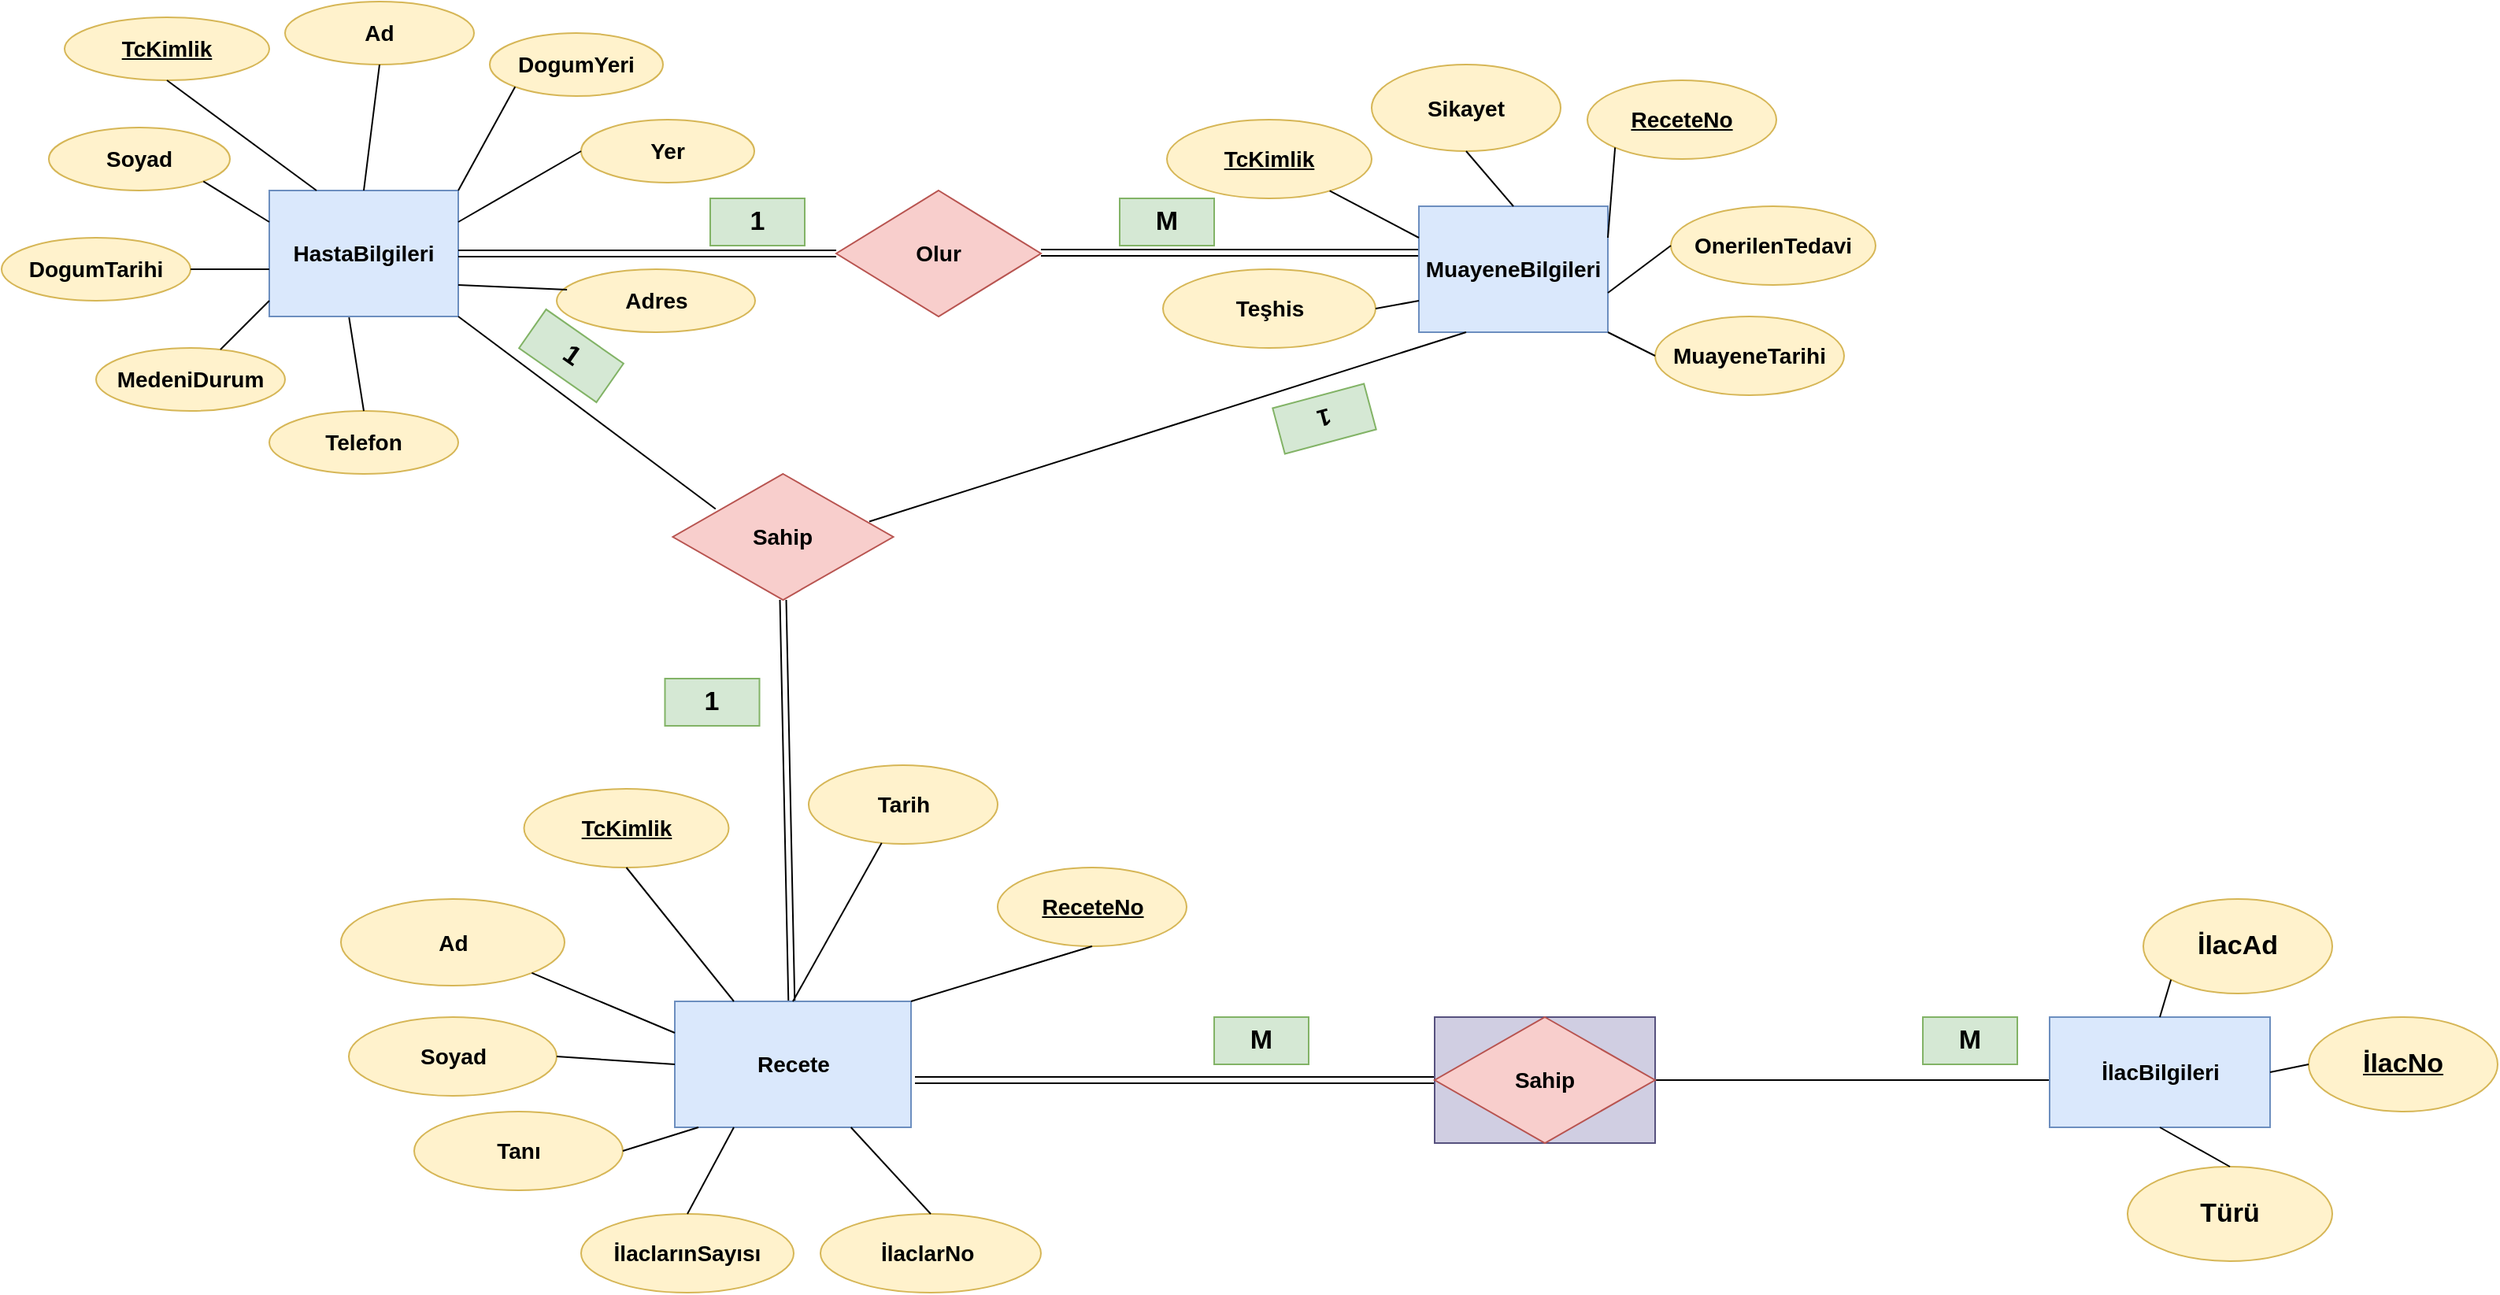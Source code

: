 <mxfile version="20.8.3" type="device"><diagram id="C5RBs43oDa-KdzZeNtuy" name="Page-1"><mxGraphModel dx="1877" dy="491" grid="1" gridSize="10" guides="1" tooltips="1" connect="1" arrows="1" fold="1" page="1" pageScale="1" pageWidth="827" pageHeight="1169" math="0" shadow="0"><root><mxCell id="WIyWlLk6GJQsqaUBKTNV-0"/><mxCell id="WIyWlLk6GJQsqaUBKTNV-1" parent="WIyWlLk6GJQsqaUBKTNV-0"/><mxCell id="54tEQlvyBm7EcHpkBy6w-0" value="HastaBilgileri" style="rounded=0;whiteSpace=wrap;html=1;fillColor=#dae8fc;strokeColor=#6c8ebf;fontStyle=1;fontSize=14;" parent="WIyWlLk6GJQsqaUBKTNV-1" vertex="1"><mxGeometry x="110" y="130" width="120" height="80" as="geometry"/></mxCell><mxCell id="54tEQlvyBm7EcHpkBy6w-1" value="&lt;b&gt;&lt;u&gt;TcKimlik&lt;/u&gt;&lt;/b&gt;" style="ellipse;whiteSpace=wrap;html=1;fontSize=14;fillColor=#fff2cc;strokeColor=#d6b656;" parent="WIyWlLk6GJQsqaUBKTNV-1" vertex="1"><mxGeometry x="-20" y="20" width="130" height="40" as="geometry"/></mxCell><mxCell id="54tEQlvyBm7EcHpkBy6w-2" value="&lt;b&gt;Ad&lt;/b&gt;" style="ellipse;whiteSpace=wrap;html=1;fontSize=14;fillColor=#fff2cc;strokeColor=#d6b656;" parent="WIyWlLk6GJQsqaUBKTNV-1" vertex="1"><mxGeometry x="120" y="10" width="120" height="40" as="geometry"/></mxCell><mxCell id="54tEQlvyBm7EcHpkBy6w-3" value="&lt;b&gt;Soyad&lt;/b&gt;" style="ellipse;whiteSpace=wrap;html=1;fontSize=14;fillColor=#fff2cc;strokeColor=#d6b656;" parent="WIyWlLk6GJQsqaUBKTNV-1" vertex="1"><mxGeometry x="-30" y="90" width="115" height="40" as="geometry"/></mxCell><mxCell id="54tEQlvyBm7EcHpkBy6w-4" value="&lt;b&gt;Yer&lt;/b&gt;" style="ellipse;whiteSpace=wrap;html=1;fontSize=14;fillColor=#fff2cc;strokeColor=#d6b656;" parent="WIyWlLk6GJQsqaUBKTNV-1" vertex="1"><mxGeometry x="308" y="85" width="110" height="40" as="geometry"/></mxCell><mxCell id="54tEQlvyBm7EcHpkBy6w-5" value="&lt;b&gt;Telefon&lt;/b&gt;" style="ellipse;whiteSpace=wrap;html=1;fontSize=14;fillColor=#fff2cc;strokeColor=#d6b656;" parent="WIyWlLk6GJQsqaUBKTNV-1" vertex="1"><mxGeometry x="110" y="270" width="120" height="40" as="geometry"/></mxCell><mxCell id="54tEQlvyBm7EcHpkBy6w-6" value="&lt;b&gt;DogumTarihi&lt;/b&gt;" style="ellipse;whiteSpace=wrap;html=1;fontSize=14;fillColor=#fff2cc;strokeColor=#d6b656;" parent="WIyWlLk6GJQsqaUBKTNV-1" vertex="1"><mxGeometry x="-60" y="160" width="120" height="40" as="geometry"/></mxCell><mxCell id="54tEQlvyBm7EcHpkBy6w-7" value="&lt;b&gt;MedeniDurum&lt;/b&gt;" style="ellipse;whiteSpace=wrap;html=1;fontSize=14;fillColor=#fff2cc;strokeColor=#d6b656;" parent="WIyWlLk6GJQsqaUBKTNV-1" vertex="1"><mxGeometry y="230" width="120" height="40" as="geometry"/></mxCell><mxCell id="54tEQlvyBm7EcHpkBy6w-8" value="&lt;b&gt;Adres&lt;/b&gt;" style="ellipse;whiteSpace=wrap;html=1;fontSize=14;fillColor=#fff2cc;strokeColor=#d6b656;" parent="WIyWlLk6GJQsqaUBKTNV-1" vertex="1"><mxGeometry x="292.5" y="180" width="126" height="40" as="geometry"/></mxCell><mxCell id="54tEQlvyBm7EcHpkBy6w-9" value="&lt;b&gt;DogumYeri&lt;/b&gt;" style="ellipse;whiteSpace=wrap;html=1;fontSize=14;fillColor=#fff2cc;strokeColor=#d6b656;" parent="WIyWlLk6GJQsqaUBKTNV-1" vertex="1"><mxGeometry x="250" y="30" width="110" height="40" as="geometry"/></mxCell><mxCell id="54tEQlvyBm7EcHpkBy6w-10" value="" style="endArrow=none;html=1;rounded=0;fontSize=14;entryX=0.5;entryY=1;entryDx=0;entryDy=0;exitX=0.25;exitY=0;exitDx=0;exitDy=0;" parent="WIyWlLk6GJQsqaUBKTNV-1" source="54tEQlvyBm7EcHpkBy6w-0" target="54tEQlvyBm7EcHpkBy6w-1" edge="1"><mxGeometry width="50" height="50" relative="1" as="geometry"><mxPoint x="110" y="120" as="sourcePoint"/><mxPoint x="110" y="80" as="targetPoint"/></mxGeometry></mxCell><mxCell id="54tEQlvyBm7EcHpkBy6w-11" value="" style="endArrow=none;html=1;rounded=0;fontSize=14;exitX=0.5;exitY=0;exitDx=0;exitDy=0;entryX=0.5;entryY=1;entryDx=0;entryDy=0;" parent="WIyWlLk6GJQsqaUBKTNV-1" source="54tEQlvyBm7EcHpkBy6w-0" target="54tEQlvyBm7EcHpkBy6w-2" edge="1"><mxGeometry width="50" height="50" relative="1" as="geometry"><mxPoint x="200" y="100" as="sourcePoint"/><mxPoint x="250" y="50" as="targetPoint"/></mxGeometry></mxCell><mxCell id="54tEQlvyBm7EcHpkBy6w-12" value="" style="endArrow=none;html=1;rounded=0;fontSize=14;entryX=1;entryY=1;entryDx=0;entryDy=0;exitX=0;exitY=0.25;exitDx=0;exitDy=0;" parent="WIyWlLk6GJQsqaUBKTNV-1" source="54tEQlvyBm7EcHpkBy6w-0" target="54tEQlvyBm7EcHpkBy6w-3" edge="1"><mxGeometry width="50" height="50" relative="1" as="geometry"><mxPoint x="40" y="200" as="sourcePoint"/><mxPoint x="90" y="150" as="targetPoint"/></mxGeometry></mxCell><mxCell id="54tEQlvyBm7EcHpkBy6w-13" value="" style="endArrow=none;html=1;rounded=0;fontSize=14;exitX=1;exitY=0;exitDx=0;exitDy=0;entryX=0;entryY=1;entryDx=0;entryDy=0;" parent="WIyWlLk6GJQsqaUBKTNV-1" source="54tEQlvyBm7EcHpkBy6w-0" target="54tEQlvyBm7EcHpkBy6w-9" edge="1"><mxGeometry width="50" height="50" relative="1" as="geometry"><mxPoint x="260" y="150" as="sourcePoint"/><mxPoint x="310" y="100" as="targetPoint"/></mxGeometry></mxCell><mxCell id="54tEQlvyBm7EcHpkBy6w-14" value="" style="endArrow=none;html=1;rounded=0;fontSize=14;exitX=1;exitY=0.5;exitDx=0;exitDy=0;" parent="WIyWlLk6GJQsqaUBKTNV-1" source="54tEQlvyBm7EcHpkBy6w-6" edge="1"><mxGeometry width="50" height="50" relative="1" as="geometry"><mxPoint x="60" y="220" as="sourcePoint"/><mxPoint x="110" y="180" as="targetPoint"/></mxGeometry></mxCell><mxCell id="54tEQlvyBm7EcHpkBy6w-15" value="" style="endArrow=none;html=1;rounded=0;fontSize=14;entryX=0;entryY=0.5;entryDx=0;entryDy=0;exitX=1;exitY=0.25;exitDx=0;exitDy=0;" parent="WIyWlLk6GJQsqaUBKTNV-1" source="54tEQlvyBm7EcHpkBy6w-0" target="54tEQlvyBm7EcHpkBy6w-4" edge="1"><mxGeometry width="50" height="50" relative="1" as="geometry"><mxPoint x="230" y="200" as="sourcePoint"/><mxPoint x="280" y="150" as="targetPoint"/></mxGeometry></mxCell><mxCell id="54tEQlvyBm7EcHpkBy6w-16" value="" style="endArrow=none;html=1;rounded=0;fontSize=14;" parent="WIyWlLk6GJQsqaUBKTNV-1" source="54tEQlvyBm7EcHpkBy6w-7" edge="1"><mxGeometry width="50" height="50" relative="1" as="geometry"><mxPoint x="60" y="250" as="sourcePoint"/><mxPoint x="110" y="200" as="targetPoint"/></mxGeometry></mxCell><mxCell id="54tEQlvyBm7EcHpkBy6w-17" value="" style="endArrow=none;html=1;rounded=0;fontSize=14;entryX=0.422;entryY=1.007;entryDx=0;entryDy=0;exitX=0.5;exitY=0;exitDx=0;exitDy=0;entryPerimeter=0;" parent="WIyWlLk6GJQsqaUBKTNV-1" source="54tEQlvyBm7EcHpkBy6w-5" target="54tEQlvyBm7EcHpkBy6w-0" edge="1"><mxGeometry width="50" height="50" relative="1" as="geometry"><mxPoint x="140" y="270" as="sourcePoint"/><mxPoint x="190" y="220" as="targetPoint"/></mxGeometry></mxCell><mxCell id="54tEQlvyBm7EcHpkBy6w-19" value="&lt;b&gt;Olur&lt;/b&gt;" style="rhombus;whiteSpace=wrap;html=1;fontSize=14;fillColor=#f8cecc;strokeColor=#b85450;" parent="WIyWlLk6GJQsqaUBKTNV-1" vertex="1"><mxGeometry x="470" y="130" width="130" height="80" as="geometry"/></mxCell><mxCell id="54tEQlvyBm7EcHpkBy6w-20" value="" style="shape=link;html=1;rounded=0;fontSize=14;entryX=0;entryY=0.5;entryDx=0;entryDy=0;exitX=1;exitY=0.5;exitDx=0;exitDy=0;" parent="WIyWlLk6GJQsqaUBKTNV-1" source="54tEQlvyBm7EcHpkBy6w-0" target="54tEQlvyBm7EcHpkBy6w-19" edge="1"><mxGeometry width="100" relative="1" as="geometry"><mxPoint x="230" y="170" as="sourcePoint"/><mxPoint x="330" y="170" as="targetPoint"/><Array as="points"><mxPoint x="360" y="170"/></Array></mxGeometry></mxCell><mxCell id="54tEQlvyBm7EcHpkBy6w-23" value="" style="shape=link;html=1;rounded=0;fontSize=14;entryX=0;entryY=0.5;entryDx=0;entryDy=0;exitX=1;exitY=0.5;exitDx=0;exitDy=0;" parent="WIyWlLk6GJQsqaUBKTNV-1" edge="1"><mxGeometry width="100" relative="1" as="geometry"><mxPoint x="600" y="169.5" as="sourcePoint"/><mxPoint x="840" y="169.5" as="targetPoint"/></mxGeometry></mxCell><mxCell id="54tEQlvyBm7EcHpkBy6w-24" value="&lt;b&gt;MuayeneBilgileri&lt;/b&gt;" style="rounded=0;whiteSpace=wrap;html=1;fontSize=14;fillColor=#dae8fc;strokeColor=#6c8ebf;" parent="WIyWlLk6GJQsqaUBKTNV-1" vertex="1"><mxGeometry x="840" y="140" width="120" height="80" as="geometry"/></mxCell><mxCell id="54tEQlvyBm7EcHpkBy6w-25" value="&lt;b&gt;MuayeneTarihi&lt;/b&gt;" style="ellipse;whiteSpace=wrap;html=1;fontSize=14;fillColor=#fff2cc;strokeColor=#d6b656;" parent="WIyWlLk6GJQsqaUBKTNV-1" vertex="1"><mxGeometry x="990" y="210" width="120" height="50" as="geometry"/></mxCell><mxCell id="54tEQlvyBm7EcHpkBy6w-26" value="&lt;b&gt;OnerilenTedavi&lt;/b&gt;" style="ellipse;whiteSpace=wrap;html=1;fontSize=14;fillColor=#fff2cc;strokeColor=#d6b656;" parent="WIyWlLk6GJQsqaUBKTNV-1" vertex="1"><mxGeometry x="1000" y="140" width="130" height="50" as="geometry"/></mxCell><mxCell id="54tEQlvyBm7EcHpkBy6w-27" value="&lt;b&gt;Sikayet&lt;/b&gt;" style="ellipse;whiteSpace=wrap;html=1;fontSize=14;fillColor=#fff2cc;strokeColor=#d6b656;" parent="WIyWlLk6GJQsqaUBKTNV-1" vertex="1"><mxGeometry x="810" y="50" width="120" height="55" as="geometry"/></mxCell><mxCell id="54tEQlvyBm7EcHpkBy6w-28" value="&lt;b&gt;Teşhis&lt;/b&gt;" style="ellipse;whiteSpace=wrap;html=1;fontSize=14;fillColor=#fff2cc;strokeColor=#d6b656;" parent="WIyWlLk6GJQsqaUBKTNV-1" vertex="1"><mxGeometry x="677.5" y="180" width="135" height="50" as="geometry"/></mxCell><mxCell id="54tEQlvyBm7EcHpkBy6w-29" value="&lt;b&gt;&lt;u&gt;TcKimlik&lt;/u&gt;&lt;/b&gt;" style="ellipse;whiteSpace=wrap;html=1;fontSize=14;fillColor=#fff2cc;strokeColor=#d6b656;" parent="WIyWlLk6GJQsqaUBKTNV-1" vertex="1"><mxGeometry x="680" y="85" width="130" height="50" as="geometry"/></mxCell><mxCell id="54tEQlvyBm7EcHpkBy6w-30" value="&lt;b&gt;&lt;u&gt;ReceteNo&lt;/u&gt;&lt;/b&gt;" style="ellipse;whiteSpace=wrap;html=1;fontSize=14;fillColor=#fff2cc;strokeColor=#d6b656;" parent="WIyWlLk6GJQsqaUBKTNV-1" vertex="1"><mxGeometry x="947" y="60" width="120" height="50" as="geometry"/></mxCell><mxCell id="54tEQlvyBm7EcHpkBy6w-31" value="" style="endArrow=none;html=1;rounded=0;fontSize=14;exitX=1;exitY=1;exitDx=0;exitDy=0;entryX=0;entryY=0.5;entryDx=0;entryDy=0;exitPerimeter=0;" parent="WIyWlLk6GJQsqaUBKTNV-1" source="54tEQlvyBm7EcHpkBy6w-24" target="54tEQlvyBm7EcHpkBy6w-25" edge="1"><mxGeometry width="50" height="50" relative="1" as="geometry"><mxPoint x="900" y="220" as="sourcePoint"/><mxPoint x="910" y="260" as="targetPoint"/></mxGeometry></mxCell><mxCell id="54tEQlvyBm7EcHpkBy6w-32" value="" style="endArrow=none;html=1;rounded=0;fontSize=14;exitX=0;exitY=0.25;exitDx=0;exitDy=0;" parent="WIyWlLk6GJQsqaUBKTNV-1" source="54tEQlvyBm7EcHpkBy6w-24" target="54tEQlvyBm7EcHpkBy6w-29" edge="1"><mxGeometry width="50" height="50" relative="1" as="geometry"><mxPoint x="810" y="140" as="sourcePoint"/><mxPoint x="820" y="140" as="targetPoint"/></mxGeometry></mxCell><mxCell id="54tEQlvyBm7EcHpkBy6w-33" value="" style="endArrow=none;html=1;rounded=0;fontSize=14;entryX=0.5;entryY=1;entryDx=0;entryDy=0;" parent="WIyWlLk6GJQsqaUBKTNV-1" target="54tEQlvyBm7EcHpkBy6w-27" edge="1"><mxGeometry width="50" height="50" relative="1" as="geometry"><mxPoint x="900" y="140" as="sourcePoint"/><mxPoint x="950" y="90" as="targetPoint"/></mxGeometry></mxCell><mxCell id="54tEQlvyBm7EcHpkBy6w-34" value="" style="endArrow=none;html=1;rounded=0;fontSize=14;exitX=1;exitY=0.5;exitDx=0;exitDy=0;" parent="WIyWlLk6GJQsqaUBKTNV-1" source="54tEQlvyBm7EcHpkBy6w-28" edge="1"><mxGeometry width="50" height="50" relative="1" as="geometry"><mxPoint x="790" y="250" as="sourcePoint"/><mxPoint x="840" y="200" as="targetPoint"/></mxGeometry></mxCell><mxCell id="54tEQlvyBm7EcHpkBy6w-35" value="" style="endArrow=none;html=1;rounded=0;fontSize=14;exitX=0;exitY=0.5;exitDx=0;exitDy=0;" parent="WIyWlLk6GJQsqaUBKTNV-1" source="54tEQlvyBm7EcHpkBy6w-26" edge="1"><mxGeometry width="50" height="50" relative="1" as="geometry"><mxPoint x="850" y="270" as="sourcePoint"/><mxPoint x="960" y="195" as="targetPoint"/></mxGeometry></mxCell><mxCell id="54tEQlvyBm7EcHpkBy6w-36" value="" style="endArrow=none;html=1;rounded=0;fontSize=14;exitX=0;exitY=1;exitDx=0;exitDy=0;entryX=1;entryY=0.25;entryDx=0;entryDy=0;" parent="WIyWlLk6GJQsqaUBKTNV-1" source="54tEQlvyBm7EcHpkBy6w-30" target="54tEQlvyBm7EcHpkBy6w-24" edge="1"><mxGeometry width="50" height="50" relative="1" as="geometry"><mxPoint x="910" y="270" as="sourcePoint"/><mxPoint x="960" y="220" as="targetPoint"/></mxGeometry></mxCell><mxCell id="54tEQlvyBm7EcHpkBy6w-42" value="&lt;b&gt;Sahip&lt;/b&gt;" style="rhombus;whiteSpace=wrap;html=1;fontSize=14;fillColor=#f8cecc;strokeColor=#b85450;" parent="WIyWlLk6GJQsqaUBKTNV-1" vertex="1"><mxGeometry x="366.25" y="310" width="140" height="80" as="geometry"/></mxCell><mxCell id="54tEQlvyBm7EcHpkBy6w-43" value="" style="shape=link;html=1;rounded=0;fontSize=14;entryX=0.5;entryY=1;entryDx=0;entryDy=0;" parent="WIyWlLk6GJQsqaUBKTNV-1" source="54tEQlvyBm7EcHpkBy6w-46" target="54tEQlvyBm7EcHpkBy6w-42" edge="1"><mxGeometry width="100" relative="1" as="geometry"><mxPoint x="436.25" y="750" as="sourcePoint"/><mxPoint x="931.25" y="540" as="targetPoint"/><Array as="points"/></mxGeometry></mxCell><mxCell id="54tEQlvyBm7EcHpkBy6w-45" value="" style="endArrow=none;html=1;rounded=0;fontSize=14;exitX=1;exitY=1;exitDx=0;exitDy=0;entryX=0.194;entryY=0.278;entryDx=0;entryDy=0;entryPerimeter=0;" parent="WIyWlLk6GJQsqaUBKTNV-1" source="54tEQlvyBm7EcHpkBy6w-0" target="54tEQlvyBm7EcHpkBy6w-42" edge="1"><mxGeometry width="50" height="50" relative="1" as="geometry"><mxPoint x="380" y="360" as="sourcePoint"/><mxPoint x="380" y="350" as="targetPoint"/></mxGeometry></mxCell><mxCell id="54tEQlvyBm7EcHpkBy6w-46" value="&lt;b&gt;Recete&lt;/b&gt;" style="rounded=0;whiteSpace=wrap;html=1;fontSize=14;fillColor=#dae8fc;strokeColor=#6c8ebf;" parent="WIyWlLk6GJQsqaUBKTNV-1" vertex="1"><mxGeometry x="367.5" y="645" width="150" height="80" as="geometry"/></mxCell><mxCell id="54tEQlvyBm7EcHpkBy6w-48" value="&lt;b&gt;Soyad&lt;/b&gt;" style="ellipse;whiteSpace=wrap;html=1;fontSize=14;fillColor=#fff2cc;strokeColor=#d6b656;" parent="WIyWlLk6GJQsqaUBKTNV-1" vertex="1"><mxGeometry x="160.5" y="655" width="132" height="50" as="geometry"/></mxCell><mxCell id="54tEQlvyBm7EcHpkBy6w-51" value="&lt;b&gt;Ad&lt;/b&gt;" style="ellipse;whiteSpace=wrap;html=1;fontSize=14;fillColor=#fff2cc;strokeColor=#d6b656;" parent="WIyWlLk6GJQsqaUBKTNV-1" vertex="1"><mxGeometry x="155.5" y="580" width="142" height="55" as="geometry"/></mxCell><mxCell id="54tEQlvyBm7EcHpkBy6w-52" value="&lt;b&gt;&lt;u&gt;TcKimlik&lt;/u&gt;&lt;/b&gt;" style="ellipse;whiteSpace=wrap;html=1;fontSize=14;fillColor=#fff2cc;strokeColor=#d6b656;" parent="WIyWlLk6GJQsqaUBKTNV-1" vertex="1"><mxGeometry x="271.75" y="510" width="130" height="50" as="geometry"/></mxCell><mxCell id="54tEQlvyBm7EcHpkBy6w-53" value="&lt;b&gt;Tanı&lt;/b&gt;" style="ellipse;whiteSpace=wrap;html=1;fontSize=14;fillColor=#fff2cc;strokeColor=#d6b656;" parent="WIyWlLk6GJQsqaUBKTNV-1" vertex="1"><mxGeometry x="202" y="715" width="132.5" height="50" as="geometry"/></mxCell><mxCell id="54tEQlvyBm7EcHpkBy6w-54" value="&lt;b&gt;İlaclarınSayısı&lt;/b&gt;" style="ellipse;whiteSpace=wrap;html=1;fontSize=14;fillColor=#fff2cc;strokeColor=#d6b656;" parent="WIyWlLk6GJQsqaUBKTNV-1" vertex="1"><mxGeometry x="308" y="780" width="135" height="50" as="geometry"/></mxCell><mxCell id="54tEQlvyBm7EcHpkBy6w-56" value="&lt;b&gt;&lt;u&gt;ReceteNo&lt;/u&gt;&lt;/b&gt;" style="ellipse;whiteSpace=wrap;html=1;fontSize=14;fillColor=#fff2cc;strokeColor=#d6b656;" parent="WIyWlLk6GJQsqaUBKTNV-1" vertex="1"><mxGeometry x="572.5" y="560" width="120" height="50" as="geometry"/></mxCell><mxCell id="54tEQlvyBm7EcHpkBy6w-57" value="&lt;b&gt;Tarih&lt;/b&gt;" style="ellipse;whiteSpace=wrap;html=1;fontSize=14;fillColor=#fff2cc;strokeColor=#d6b656;" parent="WIyWlLk6GJQsqaUBKTNV-1" vertex="1"><mxGeometry x="452.5" y="495" width="120" height="50" as="geometry"/></mxCell><mxCell id="54tEQlvyBm7EcHpkBy6w-58" value="&lt;b&gt;İlaclarNo&amp;nbsp;&lt;/b&gt;" style="ellipse;whiteSpace=wrap;html=1;fontSize=14;fillColor=#fff2cc;strokeColor=#d6b656;" parent="WIyWlLk6GJQsqaUBKTNV-1" vertex="1"><mxGeometry x="460" y="780" width="140" height="50" as="geometry"/></mxCell><mxCell id="54tEQlvyBm7EcHpkBy6w-63" value="&lt;b&gt;İlacBilgileri&lt;/b&gt;" style="rounded=0;whiteSpace=wrap;html=1;fontSize=14;fillColor=#dae8fc;strokeColor=#6c8ebf;" parent="WIyWlLk6GJQsqaUBKTNV-1" vertex="1"><mxGeometry x="1240.5" y="655" width="140" height="70" as="geometry"/></mxCell><mxCell id="54tEQlvyBm7EcHpkBy6w-64" value="" style="endArrow=none;html=1;rounded=0;fontSize=14;exitX=1;exitY=0.5;exitDx=0;exitDy=0;" parent="WIyWlLk6GJQsqaUBKTNV-1" source="54tEQlvyBm7EcHpkBy6w-53" edge="1"><mxGeometry width="50" height="50" relative="1" as="geometry"><mxPoint x="332.5" y="775" as="sourcePoint"/><mxPoint x="382.5" y="725" as="targetPoint"/></mxGeometry></mxCell><mxCell id="54tEQlvyBm7EcHpkBy6w-65" value="" style="endArrow=none;html=1;rounded=0;fontSize=14;exitX=1;exitY=0.5;exitDx=0;exitDy=0;entryX=0;entryY=0.5;entryDx=0;entryDy=0;" parent="WIyWlLk6GJQsqaUBKTNV-1" source="54tEQlvyBm7EcHpkBy6w-48" target="54tEQlvyBm7EcHpkBy6w-46" edge="1"><mxGeometry width="50" height="50" relative="1" as="geometry"><mxPoint x="322.5" y="735" as="sourcePoint"/><mxPoint x="362.5" y="685" as="targetPoint"/></mxGeometry></mxCell><mxCell id="54tEQlvyBm7EcHpkBy6w-67" value="" style="endArrow=none;html=1;rounded=0;fontSize=14;exitX=0.25;exitY=0;exitDx=0;exitDy=0;entryX=0.5;entryY=1;entryDx=0;entryDy=0;" parent="WIyWlLk6GJQsqaUBKTNV-1" source="54tEQlvyBm7EcHpkBy6w-46" target="54tEQlvyBm7EcHpkBy6w-52" edge="1"><mxGeometry width="50" height="50" relative="1" as="geometry"><mxPoint x="312.5" y="665" as="sourcePoint"/><mxPoint x="362.5" y="625" as="targetPoint"/></mxGeometry></mxCell><mxCell id="54tEQlvyBm7EcHpkBy6w-68" value="" style="endArrow=none;html=1;rounded=0;fontSize=14;entryX=0;entryY=0.25;entryDx=0;entryDy=0;exitX=1;exitY=1;exitDx=0;exitDy=0;" parent="WIyWlLk6GJQsqaUBKTNV-1" source="54tEQlvyBm7EcHpkBy6w-51" target="54tEQlvyBm7EcHpkBy6w-46" edge="1"><mxGeometry width="50" height="50" relative="1" as="geometry"><mxPoint x="292.5" y="705" as="sourcePoint"/><mxPoint x="342.5" y="655" as="targetPoint"/></mxGeometry></mxCell><mxCell id="54tEQlvyBm7EcHpkBy6w-69" value="" style="endArrow=none;html=1;rounded=0;fontSize=14;exitX=0.5;exitY=0;exitDx=0;exitDy=0;" parent="WIyWlLk6GJQsqaUBKTNV-1" source="54tEQlvyBm7EcHpkBy6w-46" target="54tEQlvyBm7EcHpkBy6w-57" edge="1"><mxGeometry width="50" height="50" relative="1" as="geometry"><mxPoint x="452.5" y="675" as="sourcePoint"/><mxPoint x="502.5" y="625" as="targetPoint"/></mxGeometry></mxCell><mxCell id="54tEQlvyBm7EcHpkBy6w-70" value="" style="endArrow=none;html=1;rounded=0;fontSize=14;exitX=1;exitY=0;exitDx=0;exitDy=0;entryX=0.5;entryY=1;entryDx=0;entryDy=0;" parent="WIyWlLk6GJQsqaUBKTNV-1" source="54tEQlvyBm7EcHpkBy6w-46" target="54tEQlvyBm7EcHpkBy6w-56" edge="1"><mxGeometry width="50" height="50" relative="1" as="geometry"><mxPoint x="512.5" y="705" as="sourcePoint"/><mxPoint x="562.5" y="655" as="targetPoint"/></mxGeometry></mxCell><mxCell id="54tEQlvyBm7EcHpkBy6w-73" value="" style="endArrow=none;html=1;rounded=0;fontSize=14;exitX=0.5;exitY=0;exitDx=0;exitDy=0;entryX=0.25;entryY=1;entryDx=0;entryDy=0;" parent="WIyWlLk6GJQsqaUBKTNV-1" source="54tEQlvyBm7EcHpkBy6w-54" target="54tEQlvyBm7EcHpkBy6w-46" edge="1"><mxGeometry width="50" height="50" relative="1" as="geometry"><mxPoint x="412.5" y="775" as="sourcePoint"/><mxPoint x="462.5" y="725" as="targetPoint"/></mxGeometry></mxCell><mxCell id="54tEQlvyBm7EcHpkBy6w-76" value="&lt;span style=&quot;font-size: 17px;&quot;&gt;&lt;b&gt;1&lt;/b&gt;&lt;/span&gt;" style="text;html=1;strokeColor=#82b366;fillColor=#d5e8d4;align=center;verticalAlign=middle;whiteSpace=wrap;rounded=0;fontSize=14;" parent="WIyWlLk6GJQsqaUBKTNV-1" vertex="1"><mxGeometry x="390" y="135" width="60" height="30" as="geometry"/></mxCell><mxCell id="54tEQlvyBm7EcHpkBy6w-77" value="&lt;b&gt;M&lt;/b&gt;" style="text;html=1;strokeColor=#82b366;fillColor=#d5e8d4;align=center;verticalAlign=middle;whiteSpace=wrap;rounded=0;fontSize=17;" parent="WIyWlLk6GJQsqaUBKTNV-1" vertex="1"><mxGeometry x="650" y="135" width="60" height="30" as="geometry"/></mxCell><mxCell id="54tEQlvyBm7EcHpkBy6w-78" value="&lt;b&gt;1&lt;br&gt;&lt;/b&gt;" style="text;html=1;strokeColor=#82b366;fillColor=#d5e8d4;align=center;verticalAlign=middle;whiteSpace=wrap;rounded=0;fontSize=17;rotation=35;" parent="WIyWlLk6GJQsqaUBKTNV-1" vertex="1"><mxGeometry x="271.75" y="220" width="60" height="30" as="geometry"/></mxCell><mxCell id="54tEQlvyBm7EcHpkBy6w-81" value="&lt;b&gt;1&lt;br&gt;&lt;/b&gt;" style="text;html=1;strokeColor=#82b366;fillColor=#d5e8d4;align=center;verticalAlign=middle;whiteSpace=wrap;rounded=0;fontSize=17;rotation=0;" parent="WIyWlLk6GJQsqaUBKTNV-1" vertex="1"><mxGeometry x="361.25" y="440" width="60" height="30" as="geometry"/></mxCell><mxCell id="54tEQlvyBm7EcHpkBy6w-83" value="" style="endArrow=none;html=1;rounded=0;fontSize=17;exitX=1;exitY=0.5;exitDx=0;exitDy=0;" parent="WIyWlLk6GJQsqaUBKTNV-1" source="54tEQlvyBm7EcHpkBy6w-60" edge="1"><mxGeometry width="50" height="50" relative="1" as="geometry"><mxPoint x="1050" y="690" as="sourcePoint"/><mxPoint x="1240" y="695" as="targetPoint"/></mxGeometry></mxCell><mxCell id="54tEQlvyBm7EcHpkBy6w-84" value="" style="shape=link;html=1;rounded=0;fontSize=14;exitX=1;exitY=0.5;exitDx=0;exitDy=0;entryX=0;entryY=0.5;entryDx=0;entryDy=0;startArrow=none;" parent="WIyWlLk6GJQsqaUBKTNV-1" source="54tEQlvyBm7EcHpkBy6w-87" target="54tEQlvyBm7EcHpkBy6w-60" edge="1"><mxGeometry x="-1" y="-181" width="100" relative="1" as="geometry"><mxPoint x="830" y="675" as="sourcePoint"/><mxPoint x="1050" y="675" as="targetPoint"/><Array as="points"/><mxPoint x="-1" y="20" as="offset"/></mxGeometry></mxCell><mxCell id="54tEQlvyBm7EcHpkBy6w-85" value="&lt;b&gt;M&lt;/b&gt;" style="text;html=1;strokeColor=#82b366;fillColor=#d5e8d4;align=center;verticalAlign=middle;whiteSpace=wrap;rounded=0;fontSize=17;" parent="WIyWlLk6GJQsqaUBKTNV-1" vertex="1"><mxGeometry x="710" y="655" width="60" height="30" as="geometry"/></mxCell><mxCell id="54tEQlvyBm7EcHpkBy6w-86" value="&lt;b&gt;M&lt;/b&gt;" style="text;html=1;strokeColor=#82b366;fillColor=#d5e8d4;align=center;verticalAlign=middle;whiteSpace=wrap;rounded=0;fontSize=17;" parent="WIyWlLk6GJQsqaUBKTNV-1" vertex="1"><mxGeometry x="1160" y="655" width="60" height="30" as="geometry"/></mxCell><mxCell id="54tEQlvyBm7EcHpkBy6w-88" value="&lt;b&gt;İlacAd&lt;/b&gt;" style="ellipse;whiteSpace=wrap;html=1;fontSize=17;fillColor=#fff2cc;strokeColor=#d6b656;" parent="WIyWlLk6GJQsqaUBKTNV-1" vertex="1"><mxGeometry x="1300" y="580" width="120" height="60" as="geometry"/></mxCell><mxCell id="54tEQlvyBm7EcHpkBy6w-89" value="&lt;b&gt;&lt;u&gt;İlacNo&lt;/u&gt;&lt;/b&gt;" style="ellipse;whiteSpace=wrap;html=1;fontSize=17;fillColor=#fff2cc;strokeColor=#d6b656;" parent="WIyWlLk6GJQsqaUBKTNV-1" vertex="1"><mxGeometry x="1405" y="655" width="120" height="60" as="geometry"/></mxCell><mxCell id="54tEQlvyBm7EcHpkBy6w-90" value="&lt;b&gt;Türü&lt;/b&gt;" style="ellipse;whiteSpace=wrap;html=1;fontSize=17;fillColor=#fff2cc;strokeColor=#d6b656;" parent="WIyWlLk6GJQsqaUBKTNV-1" vertex="1"><mxGeometry x="1290" y="750" width="130" height="60" as="geometry"/></mxCell><mxCell id="54tEQlvyBm7EcHpkBy6w-91" value="" style="endArrow=none;html=1;rounded=0;fontSize=17;exitX=0.5;exitY=0;exitDx=0;exitDy=0;entryX=0;entryY=1;entryDx=0;entryDy=0;" parent="WIyWlLk6GJQsqaUBKTNV-1" source="54tEQlvyBm7EcHpkBy6w-63" target="54tEQlvyBm7EcHpkBy6w-88" edge="1"><mxGeometry width="50" height="50" relative="1" as="geometry"><mxPoint x="1300" y="690" as="sourcePoint"/><mxPoint x="1350" y="640" as="targetPoint"/></mxGeometry></mxCell><mxCell id="54tEQlvyBm7EcHpkBy6w-92" value="" style="endArrow=none;html=1;rounded=0;fontSize=17;exitX=1;exitY=0.5;exitDx=0;exitDy=0;entryX=0;entryY=0.5;entryDx=0;entryDy=0;" parent="WIyWlLk6GJQsqaUBKTNV-1" source="54tEQlvyBm7EcHpkBy6w-63" target="54tEQlvyBm7EcHpkBy6w-89" edge="1"><mxGeometry width="50" height="50" relative="1" as="geometry"><mxPoint x="1360" y="740" as="sourcePoint"/><mxPoint x="1410" y="690" as="targetPoint"/></mxGeometry></mxCell><mxCell id="54tEQlvyBm7EcHpkBy6w-93" value="" style="endArrow=none;html=1;rounded=0;fontSize=17;entryX=0.5;entryY=1;entryDx=0;entryDy=0;exitX=0.5;exitY=0;exitDx=0;exitDy=0;" parent="WIyWlLk6GJQsqaUBKTNV-1" source="54tEQlvyBm7EcHpkBy6w-90" target="54tEQlvyBm7EcHpkBy6w-63" edge="1"><mxGeometry width="50" height="50" relative="1" as="geometry"><mxPoint x="1290" y="770" as="sourcePoint"/><mxPoint x="1340" y="720" as="targetPoint"/></mxGeometry></mxCell><mxCell id="54tEQlvyBm7EcHpkBy6w-94" value="" style="shape=link;html=1;rounded=0;fontSize=14;entryX=0;entryY=0.5;entryDx=0;entryDy=0;endArrow=none;" parent="WIyWlLk6GJQsqaUBKTNV-1" target="54tEQlvyBm7EcHpkBy6w-87" edge="1"><mxGeometry x="-1" y="-181" width="100" relative="1" as="geometry"><mxPoint x="520" y="695" as="sourcePoint"/><mxPoint x="880" y="690" as="targetPoint"/><Array as="points"/><mxPoint x="-1" y="20" as="offset"/></mxGeometry></mxCell><mxCell id="54tEQlvyBm7EcHpkBy6w-87" value="" style="rounded=0;whiteSpace=wrap;html=1;fontSize=17;fillColor=#d0cee2;strokeColor=#56517e;" parent="WIyWlLk6GJQsqaUBKTNV-1" vertex="1"><mxGeometry x="850" y="655" width="140" height="80" as="geometry"/></mxCell><mxCell id="54tEQlvyBm7EcHpkBy6w-60" value="&lt;b&gt;Sahip&lt;/b&gt;" style="rhombus;whiteSpace=wrap;html=1;fontSize=14;fillColor=#f8cecc;strokeColor=#b85450;" parent="WIyWlLk6GJQsqaUBKTNV-1" vertex="1"><mxGeometry x="850" y="655" width="140" height="80" as="geometry"/></mxCell><mxCell id="jdAXCCEnD-hWPgpP4qrl-0" value="" style="endArrow=none;html=1;rounded=0;entryX=0.052;entryY=0.325;entryDx=0;entryDy=0;entryPerimeter=0;exitX=1;exitY=0.75;exitDx=0;exitDy=0;" edge="1" parent="WIyWlLk6GJQsqaUBKTNV-1" source="54tEQlvyBm7EcHpkBy6w-0" target="54tEQlvyBm7EcHpkBy6w-8"><mxGeometry width="50" height="50" relative="1" as="geometry"><mxPoint x="260" y="240" as="sourcePoint"/><mxPoint x="310" y="190" as="targetPoint"/></mxGeometry></mxCell><mxCell id="jdAXCCEnD-hWPgpP4qrl-1" value="" style="endArrow=none;html=1;rounded=0;entryX=0.25;entryY=1;entryDx=0;entryDy=0;exitX=0.891;exitY=0.378;exitDx=0;exitDy=0;exitPerimeter=0;" edge="1" parent="WIyWlLk6GJQsqaUBKTNV-1" source="54tEQlvyBm7EcHpkBy6w-42" target="54tEQlvyBm7EcHpkBy6w-24"><mxGeometry width="50" height="50" relative="1" as="geometry"><mxPoint x="500" y="340" as="sourcePoint"/><mxPoint x="550" y="290" as="targetPoint"/></mxGeometry></mxCell><mxCell id="jdAXCCEnD-hWPgpP4qrl-3" value="&lt;b&gt;&lt;font style=&quot;font-size: 15px;&quot;&gt;1&lt;/font&gt;&lt;/b&gt;" style="text;html=1;strokeColor=#82b366;fillColor=#d5e8d4;align=center;verticalAlign=middle;whiteSpace=wrap;rounded=0;rotation=-195;" vertex="1" parent="WIyWlLk6GJQsqaUBKTNV-1"><mxGeometry x="750" y="260" width="60" height="30" as="geometry"/></mxCell><mxCell id="jdAXCCEnD-hWPgpP4qrl-4" value="" style="endArrow=none;html=1;rounded=0;fontSize=15;exitX=0.5;exitY=0;exitDx=0;exitDy=0;" edge="1" parent="WIyWlLk6GJQsqaUBKTNV-1" source="54tEQlvyBm7EcHpkBy6w-58" target="54tEQlvyBm7EcHpkBy6w-46"><mxGeometry width="50" height="50" relative="1" as="geometry"><mxPoint x="440" y="770" as="sourcePoint"/><mxPoint x="490" y="720" as="targetPoint"/></mxGeometry></mxCell></root></mxGraphModel></diagram></mxfile>